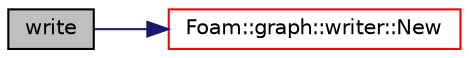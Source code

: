 digraph "write"
{
  bgcolor="transparent";
  edge [fontname="Helvetica",fontsize="10",labelfontname="Helvetica",labelfontsize="10"];
  node [fontname="Helvetica",fontsize="10",shape=record];
  rankdir="LR";
  Node531 [label="write",height=0.2,width=0.4,color="black", fillcolor="grey75", style="filled", fontcolor="black"];
  Node531 -> Node532 [color="midnightblue",fontsize="10",style="solid",fontname="Helvetica"];
  Node532 [label="Foam::graph::writer::New",height=0.2,width=0.4,color="red",URL="$a27821.html#aa1efbf10766de2edf081edcdfcf436f9",tooltip="Return a reference to the selected writer. "];
}
